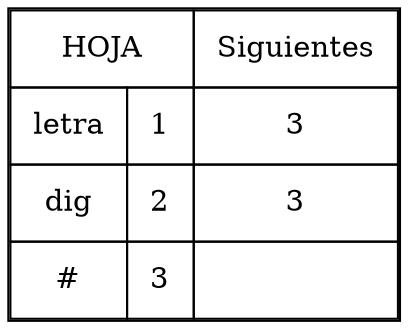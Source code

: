 digraph grafica{
rankdir=LR;
forcelabels= true;
node [shape = plain];
nodo10 [label = <<table border = '1' cellboder = '1' cellspacing='0' cellpadding='10'>
<tr>
<td COLSPAN='2'>HOJA</td>
<td>Siguientes</td>
</tr>
<tr>
<td>letra</td>
<td>1</td>
<td>3</td>
</tr>
<tr>
<td>dig</td>
<td>2</td>
<td>3</td>
</tr>
<tr>
<td>#</td>
<td>3</td>
<td></td>
</tr>
</table>>];

}